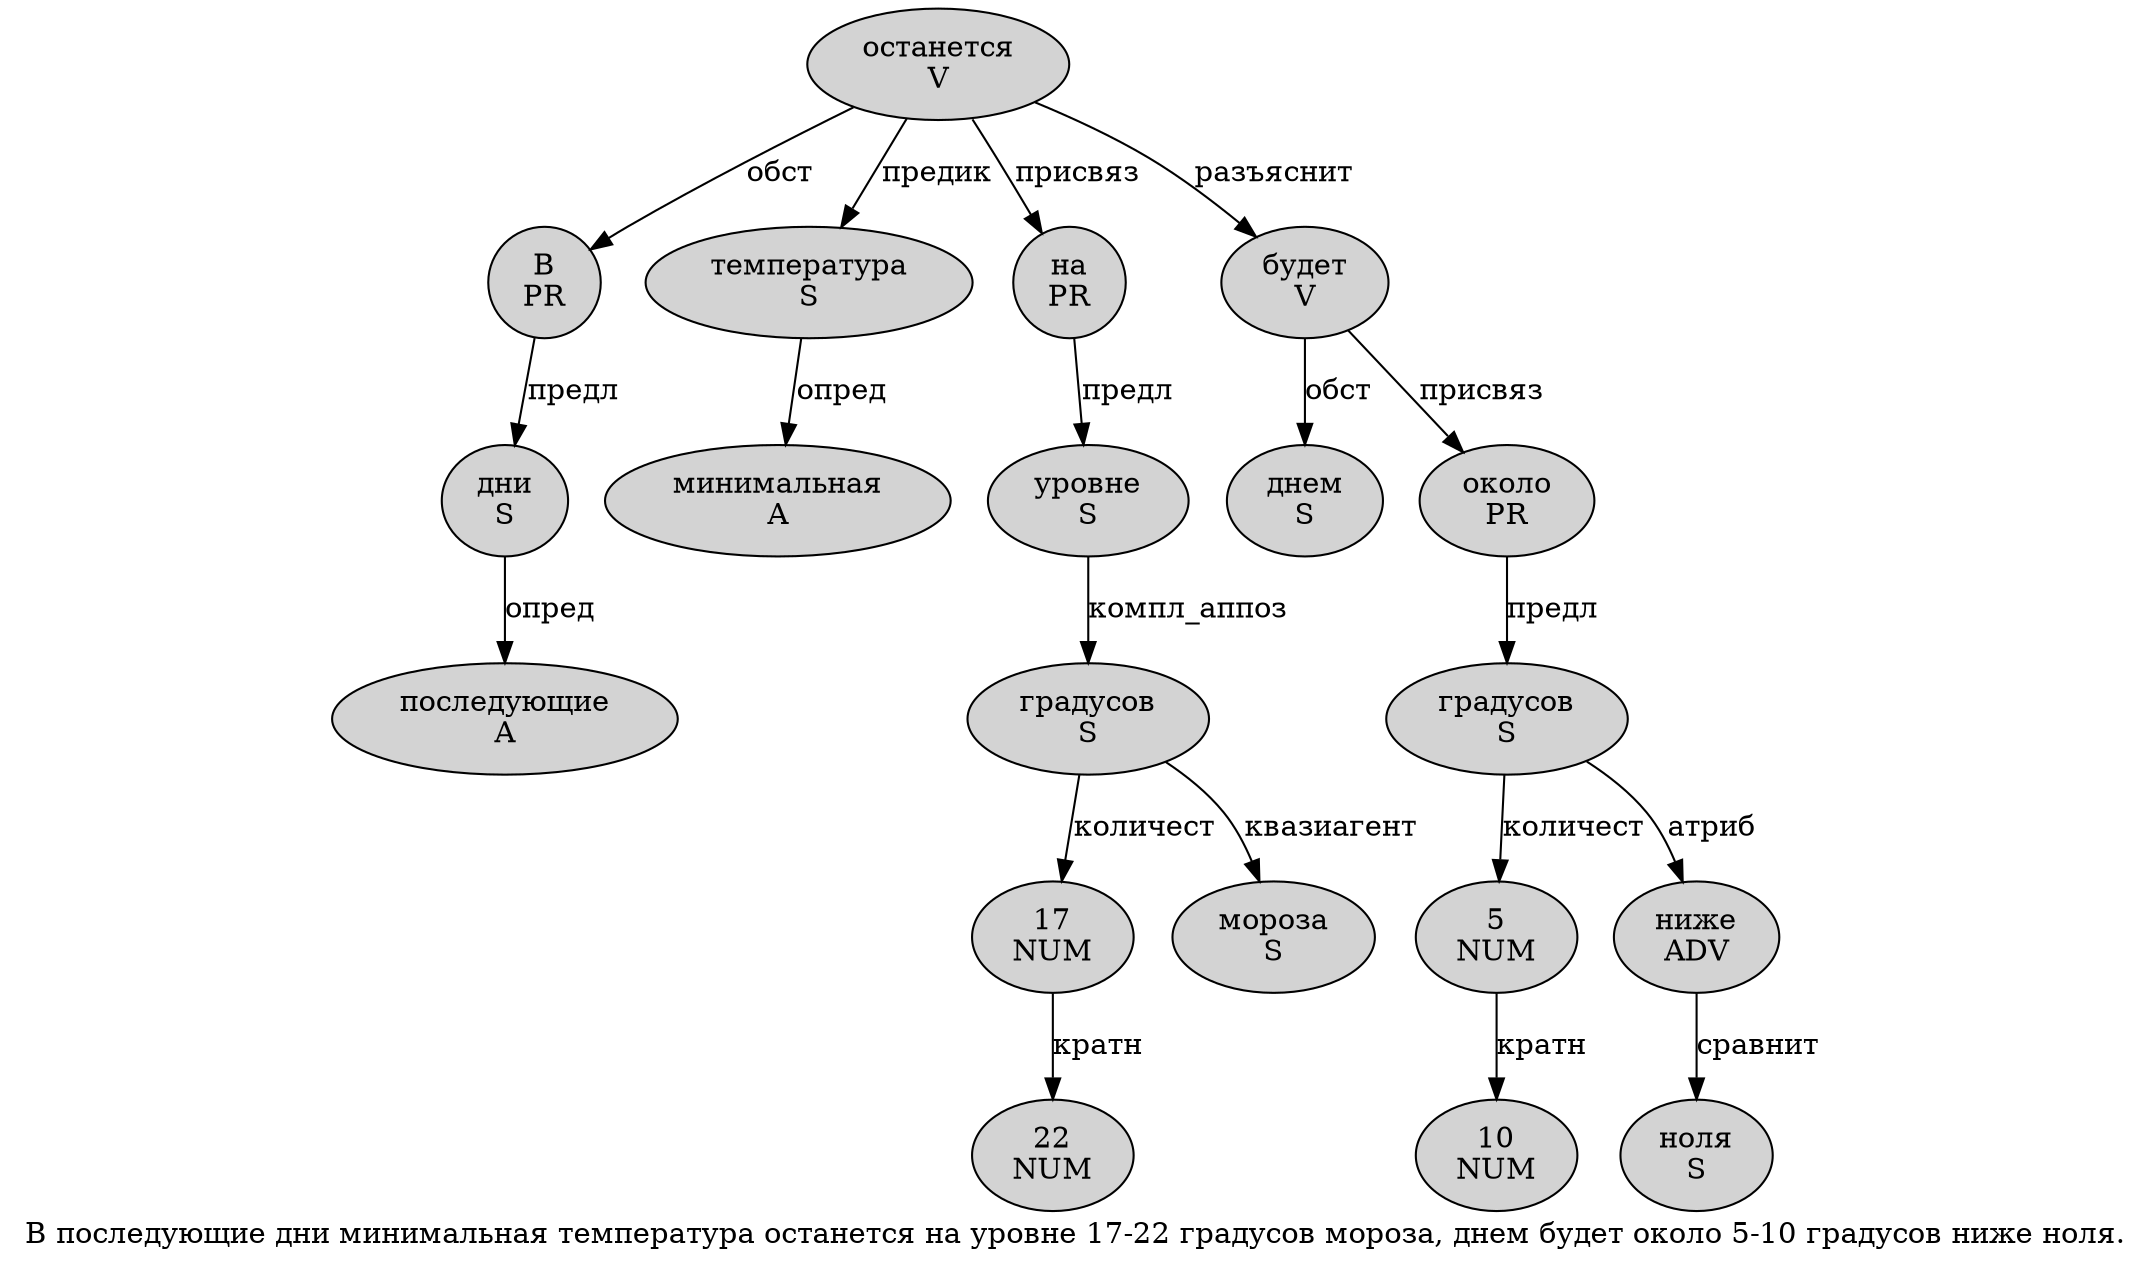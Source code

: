digraph SENTENCE_670 {
	graph [label="В последующие дни минимальная температура останется на уровне 17-22 градусов мороза, днем будет около 5-10 градусов ниже ноля."]
	node [style=filled]
		0 [label="В
PR" color="" fillcolor=lightgray penwidth=1 shape=ellipse]
		1 [label="последующие
A" color="" fillcolor=lightgray penwidth=1 shape=ellipse]
		2 [label="дни
S" color="" fillcolor=lightgray penwidth=1 shape=ellipse]
		3 [label="минимальная
A" color="" fillcolor=lightgray penwidth=1 shape=ellipse]
		4 [label="температура
S" color="" fillcolor=lightgray penwidth=1 shape=ellipse]
		5 [label="останется
V" color="" fillcolor=lightgray penwidth=1 shape=ellipse]
		6 [label="на
PR" color="" fillcolor=lightgray penwidth=1 shape=ellipse]
		7 [label="уровне
S" color="" fillcolor=lightgray penwidth=1 shape=ellipse]
		8 [label="17
NUM" color="" fillcolor=lightgray penwidth=1 shape=ellipse]
		10 [label="22
NUM" color="" fillcolor=lightgray penwidth=1 shape=ellipse]
		11 [label="градусов
S" color="" fillcolor=lightgray penwidth=1 shape=ellipse]
		12 [label="мороза
S" color="" fillcolor=lightgray penwidth=1 shape=ellipse]
		14 [label="днем
S" color="" fillcolor=lightgray penwidth=1 shape=ellipse]
		15 [label="будет
V" color="" fillcolor=lightgray penwidth=1 shape=ellipse]
		16 [label="около
PR" color="" fillcolor=lightgray penwidth=1 shape=ellipse]
		17 [label="5
NUM" color="" fillcolor=lightgray penwidth=1 shape=ellipse]
		19 [label="10
NUM" color="" fillcolor=lightgray penwidth=1 shape=ellipse]
		20 [label="градусов
S" color="" fillcolor=lightgray penwidth=1 shape=ellipse]
		21 [label="ниже
ADV" color="" fillcolor=lightgray penwidth=1 shape=ellipse]
		22 [label="ноля
S" color="" fillcolor=lightgray penwidth=1 shape=ellipse]
			4 -> 3 [label="опред"]
			21 -> 22 [label="сравнит"]
			15 -> 14 [label="обст"]
			15 -> 16 [label="присвяз"]
			6 -> 7 [label="предл"]
			7 -> 11 [label="компл_аппоз"]
			8 -> 10 [label="кратн"]
			5 -> 0 [label="обст"]
			5 -> 4 [label="предик"]
			5 -> 6 [label="присвяз"]
			5 -> 15 [label="разъяснит"]
			17 -> 19 [label="кратн"]
			20 -> 17 [label="количест"]
			20 -> 21 [label="атриб"]
			11 -> 8 [label="количест"]
			11 -> 12 [label="квазиагент"]
			0 -> 2 [label="предл"]
			16 -> 20 [label="предл"]
			2 -> 1 [label="опред"]
}